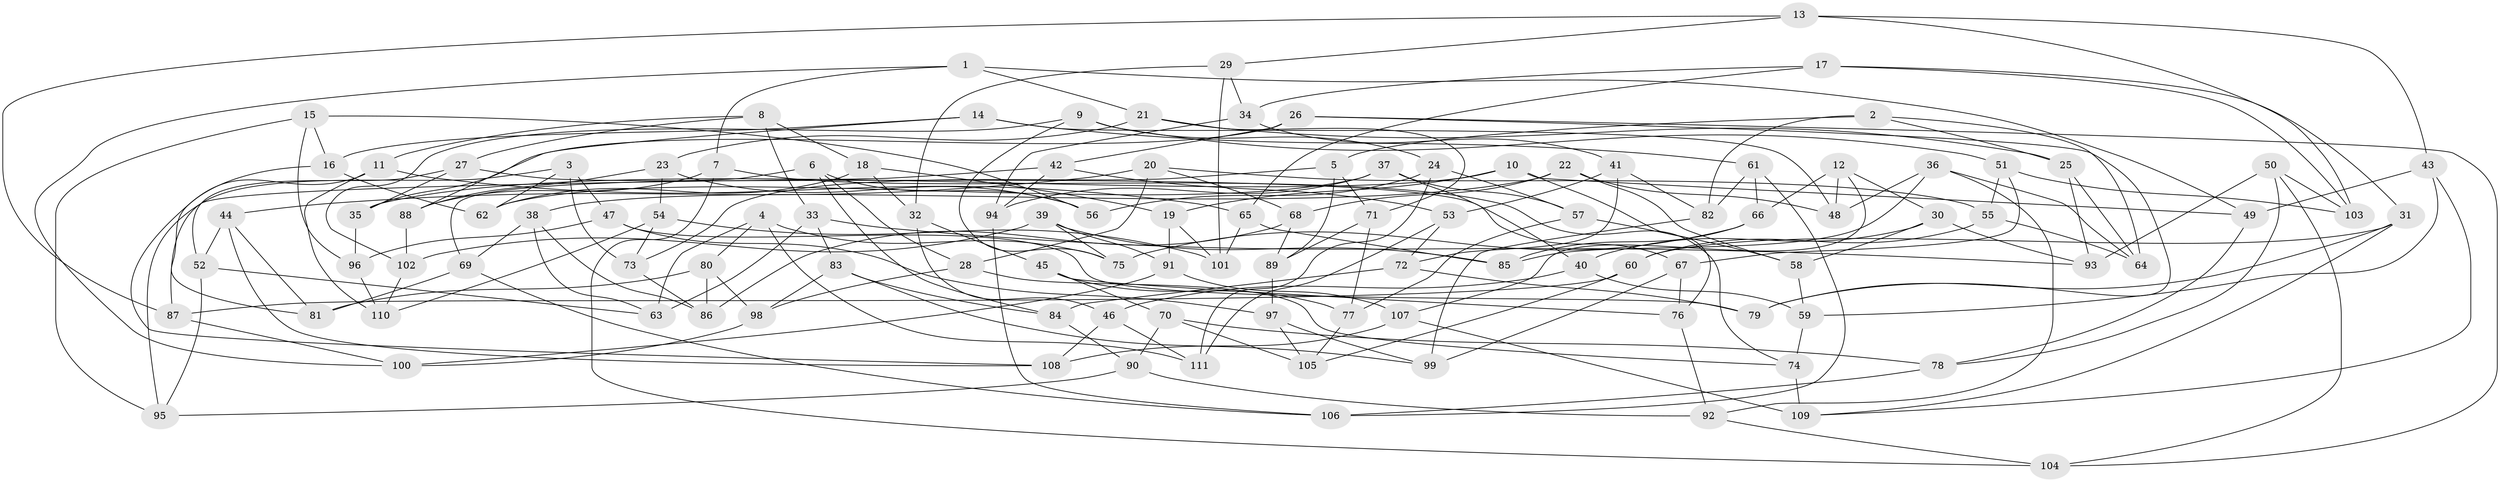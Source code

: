 // Generated by graph-tools (version 1.1) at 2025/50/03/09/25 03:50:44]
// undirected, 111 vertices, 222 edges
graph export_dot {
graph [start="1"]
  node [color=gray90,style=filled];
  1;
  2;
  3;
  4;
  5;
  6;
  7;
  8;
  9;
  10;
  11;
  12;
  13;
  14;
  15;
  16;
  17;
  18;
  19;
  20;
  21;
  22;
  23;
  24;
  25;
  26;
  27;
  28;
  29;
  30;
  31;
  32;
  33;
  34;
  35;
  36;
  37;
  38;
  39;
  40;
  41;
  42;
  43;
  44;
  45;
  46;
  47;
  48;
  49;
  50;
  51;
  52;
  53;
  54;
  55;
  56;
  57;
  58;
  59;
  60;
  61;
  62;
  63;
  64;
  65;
  66;
  67;
  68;
  69;
  70;
  71;
  72;
  73;
  74;
  75;
  76;
  77;
  78;
  79;
  80;
  81;
  82;
  83;
  84;
  85;
  86;
  87;
  88;
  89;
  90;
  91;
  92;
  93;
  94;
  95;
  96;
  97;
  98;
  99;
  100;
  101;
  102;
  103;
  104;
  105;
  106;
  107;
  108;
  109;
  110;
  111;
  1 -- 7;
  1 -- 21;
  1 -- 49;
  1 -- 100;
  2 -- 5;
  2 -- 82;
  2 -- 64;
  2 -- 25;
  3 -- 73;
  3 -- 47;
  3 -- 87;
  3 -- 62;
  4 -- 75;
  4 -- 80;
  4 -- 111;
  4 -- 63;
  5 -- 73;
  5 -- 89;
  5 -- 71;
  6 -- 69;
  6 -- 28;
  6 -- 56;
  6 -- 84;
  7 -- 74;
  7 -- 104;
  7 -- 88;
  8 -- 27;
  8 -- 33;
  8 -- 18;
  8 -- 11;
  9 -- 51;
  9 -- 24;
  9 -- 75;
  9 -- 102;
  10 -- 49;
  10 -- 35;
  10 -- 76;
  10 -- 19;
  11 -- 65;
  11 -- 81;
  11 -- 110;
  12 -- 107;
  12 -- 30;
  12 -- 48;
  12 -- 66;
  13 -- 43;
  13 -- 87;
  13 -- 103;
  13 -- 29;
  14 -- 48;
  14 -- 88;
  14 -- 61;
  14 -- 16;
  15 -- 16;
  15 -- 96;
  15 -- 56;
  15 -- 95;
  16 -- 62;
  16 -- 108;
  17 -- 34;
  17 -- 65;
  17 -- 103;
  17 -- 31;
  18 -- 32;
  18 -- 62;
  18 -- 19;
  19 -- 101;
  19 -- 91;
  20 -- 44;
  20 -- 68;
  20 -- 55;
  20 -- 28;
  21 -- 23;
  21 -- 25;
  21 -- 71;
  22 -- 48;
  22 -- 58;
  22 -- 38;
  22 -- 68;
  23 -- 56;
  23 -- 54;
  23 -- 88;
  24 -- 56;
  24 -- 57;
  24 -- 111;
  25 -- 93;
  25 -- 64;
  26 -- 42;
  26 -- 104;
  26 -- 35;
  26 -- 79;
  27 -- 52;
  27 -- 67;
  27 -- 35;
  28 -- 98;
  28 -- 74;
  29 -- 101;
  29 -- 34;
  29 -- 32;
  30 -- 93;
  30 -- 58;
  30 -- 40;
  31 -- 109;
  31 -- 79;
  31 -- 60;
  32 -- 45;
  32 -- 46;
  33 -- 63;
  33 -- 93;
  33 -- 83;
  34 -- 41;
  34 -- 94;
  35 -- 96;
  36 -- 85;
  36 -- 92;
  36 -- 48;
  36 -- 64;
  37 -- 62;
  37 -- 40;
  37 -- 94;
  37 -- 57;
  38 -- 86;
  38 -- 63;
  38 -- 69;
  39 -- 75;
  39 -- 91;
  39 -- 85;
  39 -- 102;
  40 -- 59;
  40 -- 46;
  41 -- 53;
  41 -- 72;
  41 -- 82;
  42 -- 53;
  42 -- 95;
  42 -- 94;
  43 -- 49;
  43 -- 109;
  43 -- 59;
  44 -- 81;
  44 -- 52;
  44 -- 108;
  45 -- 77;
  45 -- 76;
  45 -- 70;
  46 -- 111;
  46 -- 108;
  47 -- 79;
  47 -- 96;
  47 -- 97;
  49 -- 78;
  50 -- 93;
  50 -- 78;
  50 -- 104;
  50 -- 103;
  51 -- 55;
  51 -- 67;
  51 -- 103;
  52 -- 95;
  52 -- 63;
  53 -- 72;
  53 -- 111;
  54 -- 110;
  54 -- 73;
  54 -- 101;
  55 -- 60;
  55 -- 64;
  57 -- 58;
  57 -- 77;
  58 -- 59;
  59 -- 74;
  60 -- 105;
  60 -- 87;
  61 -- 82;
  61 -- 66;
  61 -- 106;
  65 -- 101;
  65 -- 85;
  66 -- 85;
  66 -- 75;
  67 -- 99;
  67 -- 76;
  68 -- 86;
  68 -- 89;
  69 -- 106;
  69 -- 81;
  70 -- 90;
  70 -- 78;
  70 -- 105;
  71 -- 89;
  71 -- 77;
  72 -- 79;
  72 -- 84;
  73 -- 86;
  74 -- 109;
  76 -- 92;
  77 -- 105;
  78 -- 106;
  80 -- 86;
  80 -- 98;
  80 -- 81;
  82 -- 99;
  83 -- 84;
  83 -- 99;
  83 -- 98;
  84 -- 90;
  87 -- 100;
  88 -- 102;
  89 -- 97;
  90 -- 95;
  90 -- 92;
  91 -- 107;
  91 -- 100;
  92 -- 104;
  94 -- 106;
  96 -- 110;
  97 -- 99;
  97 -- 105;
  98 -- 100;
  102 -- 110;
  107 -- 108;
  107 -- 109;
}
